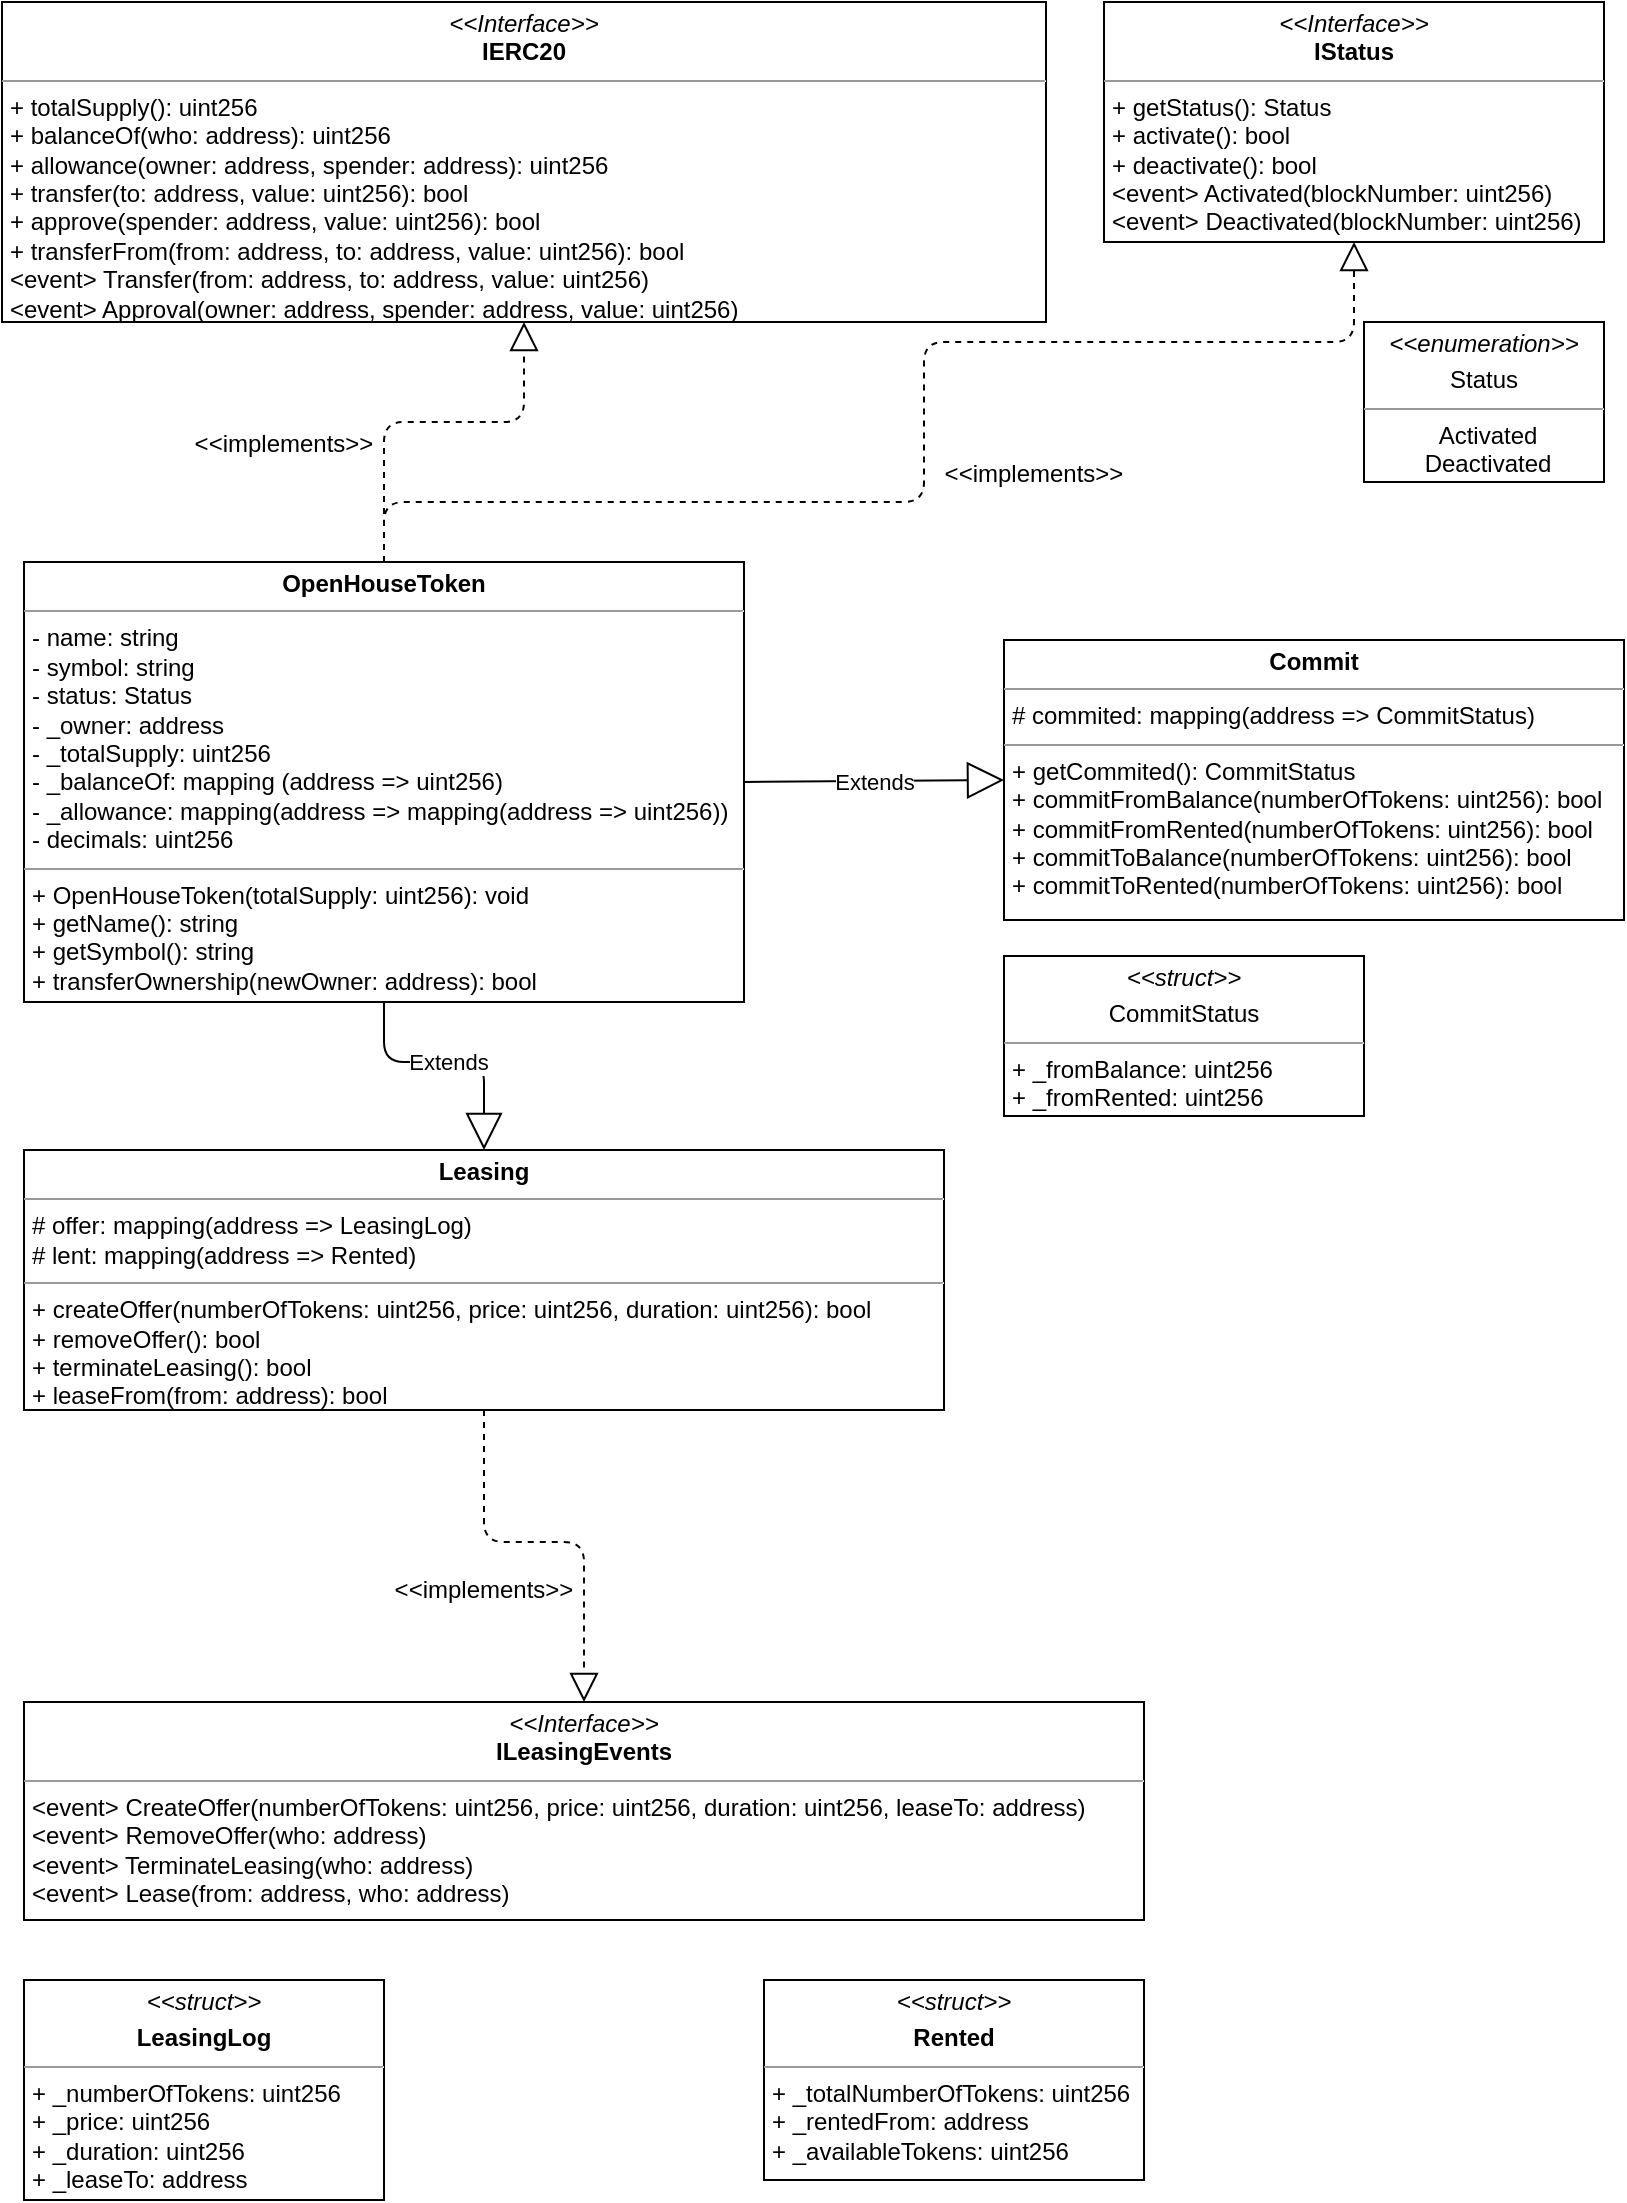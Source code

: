 <mxfile version="10.6.0" type="device"><diagram id="7WbysznEjbFOMzd1XnKt" name="Page-1"><mxGraphModel dx="1394" dy="768" grid="1" gridSize="10" guides="1" tooltips="1" connect="1" arrows="1" fold="1" page="1" pageScale="1" pageWidth="827" pageHeight="1169" math="0" shadow="0"><root><mxCell id="0"/><mxCell id="1" parent="0"/><mxCell id="B_E1CrV0eOcXe67gAG_t-1" value="&lt;p style=&quot;margin: 0px ; margin-top: 4px ; text-align: center&quot;&gt;&lt;b&gt;OpenHouseToken&lt;/b&gt;&lt;/p&gt;&lt;hr size=&quot;1&quot;&gt;&lt;p style=&quot;margin: 0px ; margin-left: 4px&quot;&gt;- name: string&lt;/p&gt;&lt;p style=&quot;margin: 0px ; margin-left: 4px&quot;&gt;- symbol: string&lt;/p&gt;&lt;p style=&quot;margin: 0px ; margin-left: 4px&quot;&gt;- status: Status&lt;br&gt;&lt;/p&gt;&lt;p style=&quot;margin: 0px ; margin-left: 4px&quot;&gt;- _owner: address&lt;/p&gt;&lt;p style=&quot;margin: 0px ; margin-left: 4px&quot;&gt;- _totalSupply: uint256&lt;/p&gt;&lt;p style=&quot;margin: 0px ; margin-left: 4px&quot;&gt;- _balanceOf: mapping (address =&amp;gt; uint256)&lt;/p&gt;&lt;p style=&quot;margin: 0px ; margin-left: 4px&quot;&gt;- _allowance: mapping(address =&amp;gt; mapping(address =&amp;gt; uint256))&lt;/p&gt;&lt;p style=&quot;margin: 0px ; margin-left: 4px&quot;&gt;- decimals: uint256&lt;/p&gt;&lt;hr size=&quot;1&quot;&gt;&lt;p style=&quot;margin: 0px ; margin-left: 4px&quot;&gt;+ OpenHouseToken(totalSupply: uint256): void&lt;/p&gt;&lt;p style=&quot;margin: 0px ; margin-left: 4px&quot;&gt;+ getName(): string&lt;/p&gt;&lt;p style=&quot;margin: 0px ; margin-left: 4px&quot;&gt;+ getSymbol(): string&lt;/p&gt;&lt;p style=&quot;margin: 0px ; margin-left: 4px&quot;&gt;+ transferOwnership(newOwner: address): bool&lt;/p&gt;" style="verticalAlign=top;align=left;overflow=fill;fontSize=12;fontFamily=Helvetica;html=1;" parent="1" vertex="1"><mxGeometry x="20" y="290" width="360" height="220" as="geometry"/></mxCell><mxCell id="B_E1CrV0eOcXe67gAG_t-4" value="&lt;p style=&quot;margin: 0px ; margin-top: 4px ; text-align: center&quot;&gt;&lt;i&gt;&amp;lt;&amp;lt;Interface&amp;gt;&amp;gt;&lt;/i&gt;&lt;br&gt;&lt;b&gt;IERC20&lt;/b&gt;&lt;/p&gt;&lt;hr size=&quot;1&quot;&gt;&lt;p style=&quot;margin: 0px ; margin-left: 4px&quot;&gt;+ totalSupply(): uint256&lt;br&gt;+ balanceOf(who: address): uint256&lt;/p&gt;&lt;p style=&quot;margin: 0px ; margin-left: 4px&quot;&gt;+ allowance(owner: address, spender: address): uint256&lt;/p&gt;&lt;p style=&quot;margin: 0px ; margin-left: 4px&quot;&gt;+ transfer(to: address, value: uint256): bool&lt;/p&gt;&lt;p style=&quot;margin: 0px ; margin-left: 4px&quot;&gt;+ approve(spender: address, value: uint256): bool&lt;/p&gt;&lt;p style=&quot;margin: 0px ; margin-left: 4px&quot;&gt;+ transferFrom(from: address, to: address, value: uint256): bool&lt;/p&gt;&lt;p style=&quot;margin: 0px ; margin-left: 4px&quot;&gt;&amp;lt;event&amp;gt; Transfer(from: address, to: address, value: uint256)&lt;/p&gt;&lt;p style=&quot;margin: 0px ; margin-left: 4px&quot;&gt;&amp;lt;event&amp;gt; Approval(owner: address, spender: address, value: uint256)&lt;/p&gt;" style="verticalAlign=top;align=left;overflow=fill;fontSize=12;fontFamily=Helvetica;html=1;" parent="1" vertex="1"><mxGeometry x="9" y="10" width="522" height="160" as="geometry"/></mxCell><mxCell id="LQf-pTKTdTnyRFtlEmNz-1" value="" style="endArrow=block;dashed=1;endFill=0;endSize=12;html=1;exitX=0.5;exitY=0;exitDx=0;exitDy=0;entryX=0.5;entryY=1;entryDx=0;entryDy=0;" parent="1" source="B_E1CrV0eOcXe67gAG_t-1" target="B_E1CrV0eOcXe67gAG_t-4" edge="1"><mxGeometry width="160" relative="1" as="geometry"><mxPoint x="320" y="290" as="sourcePoint"/><mxPoint x="480" y="290" as="targetPoint"/><Array as="points"><mxPoint x="200" y="220"/><mxPoint x="270" y="220"/></Array></mxGeometry></mxCell><mxCell id="LQf-pTKTdTnyRFtlEmNz-2" value="&lt;&lt;implements&gt;&gt;" style="text;align=center;fontStyle=0;verticalAlign=middle;spacingLeft=3;spacingRight=3;strokeColor=none;rotatable=0;points=[[0,0.5],[1,0.5]];portConstraint=eastwest;" parent="1" vertex="1"><mxGeometry x="110" y="217" width="80" height="26" as="geometry"/></mxCell><mxCell id="T7nPXZWKhu38skgBOuPw-1" value="&lt;p style=&quot;margin: 0px ; margin-top: 4px ; text-align: center&quot;&gt;&lt;b&gt;Leasing&lt;/b&gt;&lt;/p&gt;&lt;hr size=&quot;1&quot;&gt;&lt;p style=&quot;margin: 0px ; margin-left: 4px&quot;&gt;# offer: mapping(address =&amp;gt; LeasingLog)&lt;/p&gt;&lt;p style=&quot;margin: 0px ; margin-left: 4px&quot;&gt;# lent: mapping(address =&amp;gt; Rented)&lt;/p&gt;&lt;hr size=&quot;1&quot;&gt;&lt;p style=&quot;margin: 0px ; margin-left: 4px&quot;&gt;+ createOffer(numberOfTokens: uint256, price: uint256, duration: uint256): bool&lt;/p&gt;&lt;p style=&quot;margin: 0px ; margin-left: 4px&quot;&gt;+ removeOffer(): bool&lt;/p&gt;&lt;p style=&quot;margin: 0px ; margin-left: 4px&quot;&gt;+ terminateLeasing(): bool&lt;/p&gt;&lt;p style=&quot;margin: 0px ; margin-left: 4px&quot;&gt;+ leaseFrom(from: address): bool&lt;/p&gt;" style="verticalAlign=top;align=left;overflow=fill;fontSize=12;fontFamily=Helvetica;html=1;" parent="1" vertex="1"><mxGeometry x="20" y="584" width="460" height="130" as="geometry"/></mxCell><mxCell id="T7nPXZWKhu38skgBOuPw-4" value="&lt;p style=&quot;margin: 0px ; margin-top: 4px ; text-align: center&quot;&gt;&lt;i&gt;&amp;lt;&amp;lt;struct&amp;gt;&amp;gt;&lt;/i&gt;&lt;br&gt;&lt;/p&gt;&lt;p style=&quot;margin: 0px ; margin-top: 4px ; text-align: center&quot;&gt;&lt;b&gt;LeasingLog&lt;/b&gt;&lt;/p&gt;&lt;hr size=&quot;1&quot;&gt;&lt;p style=&quot;margin: 0px ; margin-left: 4px&quot;&gt;+ _numberOfTokens: uint256&lt;/p&gt;&lt;p style=&quot;margin: 0px ; margin-left: 4px&quot;&gt;+ _price: uint256&lt;/p&gt;&lt;p style=&quot;margin: 0px ; margin-left: 4px&quot;&gt;+ _duration: uint256&lt;/p&gt;&lt;p style=&quot;margin: 0px ; margin-left: 4px&quot;&gt;+ _leaseTo: address&lt;/p&gt;&lt;p style=&quot;margin: 0px ; margin-left: 4px&quot;&gt;&lt;br&gt;&lt;/p&gt;" style="verticalAlign=top;align=left;overflow=fill;fontSize=12;fontFamily=Helvetica;html=1;" parent="1" vertex="1"><mxGeometry x="20" y="999" width="180" height="110" as="geometry"/></mxCell><mxCell id="T7nPXZWKhu38skgBOuPw-5" value="Extends" style="endArrow=block;endSize=16;endFill=0;html=1;exitX=0.5;exitY=1;exitDx=0;exitDy=0;entryX=0.5;entryY=0;entryDx=0;entryDy=0;" parent="1" source="B_E1CrV0eOcXe67gAG_t-1" target="T7nPXZWKhu38skgBOuPw-1" edge="1"><mxGeometry width="160" relative="1" as="geometry"><mxPoint x="300" y="830" as="sourcePoint"/><mxPoint x="460" y="830" as="targetPoint"/><Array as="points"><mxPoint x="200" y="540"/><mxPoint x="250" y="540"/></Array></mxGeometry></mxCell><mxCell id="T7nPXZWKhu38skgBOuPw-6" value="&lt;p style=&quot;margin: 0px ; margin-top: 4px ; text-align: center&quot;&gt;&lt;i&gt;&amp;lt;&amp;lt;Interface&amp;gt;&amp;gt;&lt;/i&gt;&lt;br&gt;&lt;b&gt;ILeasingEvents&lt;/b&gt;&lt;/p&gt;&lt;hr size=&quot;1&quot;&gt;&lt;p style=&quot;margin: 0px ; margin-left: 4px&quot;&gt;&amp;lt;event&amp;gt; CreateOffer(numberOfTokens: uint256, price: uint256, duration: uint256, leaseTo: address)&lt;br&gt;&amp;lt;event&amp;gt; RemoveOffer(who: address)&lt;/p&gt;&lt;p style=&quot;margin: 0px ; margin-left: 4px&quot;&gt;&amp;lt;event&amp;gt; TerminateLeasing(who: address)&lt;/p&gt;&lt;p style=&quot;margin: 0px ; margin-left: 4px&quot;&gt;&amp;lt;event&amp;gt; Lease(from: address, who: address)&lt;/p&gt;" style="verticalAlign=top;align=left;overflow=fill;fontSize=12;fontFamily=Helvetica;html=1;" parent="1" vertex="1"><mxGeometry x="20" y="860" width="560" height="109" as="geometry"/></mxCell><mxCell id="T7nPXZWKhu38skgBOuPw-7" value="" style="endArrow=block;dashed=1;endFill=0;endSize=12;html=1;exitX=0.5;exitY=1;exitDx=0;exitDy=0;entryX=0.5;entryY=0;entryDx=0;entryDy=0;" parent="1" source="T7nPXZWKhu38skgBOuPw-1" target="T7nPXZWKhu38skgBOuPw-6" edge="1"><mxGeometry width="160" relative="1" as="geometry"><mxPoint x="200" y="1060" as="sourcePoint"/><mxPoint x="360" y="1060" as="targetPoint"/><Array as="points"><mxPoint x="250" y="780"/><mxPoint x="300" y="780"/></Array></mxGeometry></mxCell><mxCell id="T7nPXZWKhu38skgBOuPw-8" value="&lt;p style=&quot;margin: 0px ; margin-top: 4px ; text-align: center&quot;&gt;&lt;b&gt;Commit&lt;/b&gt;&lt;/p&gt;&lt;hr size=&quot;1&quot;&gt;&lt;p style=&quot;margin: 0px ; margin-left: 4px&quot;&gt;# commited: mapping(address =&amp;gt; CommitStatus)&lt;/p&gt;&lt;hr size=&quot;1&quot;&gt;&lt;p style=&quot;margin: 0px ; margin-left: 4px&quot;&gt;+ getCommited(): CommitStatus&lt;br&gt;&lt;/p&gt;&lt;p style=&quot;margin: 0px ; margin-left: 4px&quot;&gt;+ commitFromBalance(numberOfTokens: uint256): bool&lt;/p&gt;&lt;p style=&quot;margin: 0px ; margin-left: 4px&quot;&gt;+ commitFromRented(numberOfTokens: uint256): bool&lt;/p&gt;&lt;p style=&quot;margin: 0px ; margin-left: 4px&quot;&gt;+ commitToBalance(numberOfTokens: uint256): bool&lt;/p&gt;&lt;p style=&quot;margin: 0px ; margin-left: 4px&quot;&gt;+ commitToRented(numberOfTokens: uint256): bool&lt;/p&gt;" style="verticalAlign=top;align=left;overflow=fill;fontSize=12;fontFamily=Helvetica;html=1;" parent="1" vertex="1"><mxGeometry x="510" y="329" width="310" height="140" as="geometry"/></mxCell><mxCell id="T7nPXZWKhu38skgBOuPw-9" value="&lt;p style=&quot;margin: 0px ; margin-top: 4px ; text-align: center&quot;&gt;&lt;i&gt;&amp;lt;&amp;lt;struct&amp;gt;&amp;gt;&lt;/i&gt;&lt;br&gt;&lt;/p&gt;&lt;p style=&quot;margin: 0px ; margin-top: 4px ; text-align: center&quot;&gt;&lt;span&gt;CommitStatus&lt;/span&gt;&lt;br&gt;&lt;/p&gt;&lt;hr size=&quot;1&quot;&gt;&lt;p style=&quot;margin: 0px ; margin-left: 4px&quot;&gt;+ _fromBalance: uint256&lt;/p&gt;&lt;p style=&quot;margin: 0px ; margin-left: 4px&quot;&gt;+ _fromRented: uint256&lt;/p&gt;&lt;p style=&quot;margin: 0px ; margin-left: 4px&quot;&gt;&lt;br&gt;&lt;/p&gt;" style="verticalAlign=top;align=left;overflow=fill;fontSize=12;fontFamily=Helvetica;html=1;" parent="1" vertex="1"><mxGeometry x="510" y="487" width="180" height="80" as="geometry"/></mxCell><mxCell id="T7nPXZWKhu38skgBOuPw-10" value="&lt;p style=&quot;margin: 0px ; margin-top: 4px ; text-align: center&quot;&gt;&lt;i&gt;&amp;lt;&amp;lt;struct&amp;gt;&amp;gt;&lt;/i&gt;&lt;br&gt;&lt;/p&gt;&lt;p style=&quot;margin: 0px ; margin-top: 4px ; text-align: center&quot;&gt;&lt;b&gt;Rented&lt;/b&gt;&lt;/p&gt;&lt;hr size=&quot;1&quot;&gt;&lt;p style=&quot;margin: 0px ; margin-left: 4px&quot;&gt;+ _totalNumberOfTokens: uint256&lt;/p&gt;&lt;p style=&quot;margin: 0px ; margin-left: 4px&quot;&gt;+ _rentedFrom: address&lt;/p&gt;&lt;p style=&quot;margin: 0px ; margin-left: 4px&quot;&gt;+ _availableTokens: uint256&lt;/p&gt;&lt;p style=&quot;margin: 0px ; margin-left: 4px&quot;&gt;&lt;br&gt;&lt;/p&gt;" style="verticalAlign=top;align=left;overflow=fill;fontSize=12;fontFamily=Helvetica;html=1;" parent="1" vertex="1"><mxGeometry x="390" y="999" width="190" height="100" as="geometry"/></mxCell><mxCell id="T7nPXZWKhu38skgBOuPw-13" value="Extends" style="endArrow=block;endSize=16;endFill=0;html=1;exitX=1;exitY=0.5;exitDx=0;exitDy=0;entryX=0;entryY=0.5;entryDx=0;entryDy=0;" parent="1" source="B_E1CrV0eOcXe67gAG_t-1" target="T7nPXZWKhu38skgBOuPw-8" edge="1"><mxGeometry width="160" relative="1" as="geometry"><mxPoint x="420" y="510" as="sourcePoint"/><mxPoint x="580" y="510" as="targetPoint"/></mxGeometry></mxCell><mxCell id="T7nPXZWKhu38skgBOuPw-14" value="&lt;&lt;implements&gt;&gt;" style="text;align=center;fontStyle=0;verticalAlign=middle;spacingLeft=3;spacingRight=3;strokeColor=none;rotatable=0;points=[[0,0.5],[1,0.5]];portConstraint=eastwest;" parent="1" vertex="1"><mxGeometry x="210" y="790" width="80" height="26" as="geometry"/></mxCell><mxCell id="rHjwUtVMRbpeYyq84Y9u-1" value="&lt;p style=&quot;margin: 0px ; margin-top: 4px ; text-align: center&quot;&gt;&lt;i&gt;&amp;lt;&amp;lt;Interface&amp;gt;&amp;gt;&lt;/i&gt;&lt;br&gt;&lt;b&gt;IStatus&lt;/b&gt;&lt;/p&gt;&lt;hr size=&quot;1&quot;&gt;&lt;p style=&quot;margin: 0px ; margin-left: 4px&quot;&gt;+ getStatus(): Status&lt;br&gt;+ activate(): bool&lt;/p&gt;&lt;p style=&quot;margin: 0px ; margin-left: 4px&quot;&gt;+ deactivate(): bool&lt;/p&gt;&lt;p style=&quot;margin: 0px ; margin-left: 4px&quot;&gt;&amp;lt;event&amp;gt; Activated(blockNumber: uint256)&lt;/p&gt;&lt;p style=&quot;margin: 0px ; margin-left: 4px&quot;&gt;&amp;lt;event&amp;gt; Deactivated(blockNumber: uint256)&lt;/p&gt;" style="verticalAlign=top;align=left;overflow=fill;fontSize=12;fontFamily=Helvetica;html=1;" vertex="1" parent="1"><mxGeometry x="560" y="10" width="250" height="120" as="geometry"/></mxCell><mxCell id="rHjwUtVMRbpeYyq84Y9u-2" value="&lt;p style=&quot;margin: 0px ; margin-top: 4px ; text-align: center&quot;&gt;&lt;i&gt;&amp;lt;&amp;lt;enumeration&amp;gt;&amp;gt;&lt;/i&gt;&lt;br&gt;&lt;/p&gt;&lt;p style=&quot;margin: 0px ; margin-top: 4px ; text-align: center&quot;&gt;&lt;span&gt;Status&lt;/span&gt;&lt;br&gt;&lt;/p&gt;&lt;hr size=&quot;1&quot;&gt;&lt;p style=&quot;text-align: center ; margin: 0px 0px 0px 4px&quot;&gt;Activated&lt;/p&gt;&lt;p style=&quot;text-align: center ; margin: 0px 0px 0px 4px&quot;&gt;Deactivated&lt;/p&gt;&lt;p style=&quot;text-align: center ; margin: 0px 0px 0px 4px&quot;&gt;&lt;br&gt;&lt;/p&gt;" style="verticalAlign=top;align=left;overflow=fill;fontSize=12;fontFamily=Helvetica;html=1;" vertex="1" parent="1"><mxGeometry x="690" y="170" width="120" height="80" as="geometry"/></mxCell><mxCell id="rHjwUtVMRbpeYyq84Y9u-3" value="" style="endArrow=block;dashed=1;endFill=0;endSize=12;html=1;exitX=0.5;exitY=0;exitDx=0;exitDy=0;entryX=0.5;entryY=1;entryDx=0;entryDy=0;" edge="1" parent="1" source="B_E1CrV0eOcXe67gAG_t-1" target="rHjwUtVMRbpeYyq84Y9u-1"><mxGeometry width="160" relative="1" as="geometry"><mxPoint x="480" y="230" as="sourcePoint"/><mxPoint x="640" y="230" as="targetPoint"/><Array as="points"><mxPoint x="200" y="260"/><mxPoint x="470" y="260"/><mxPoint x="470" y="180"/><mxPoint x="685" y="180"/></Array></mxGeometry></mxCell><mxCell id="rHjwUtVMRbpeYyq84Y9u-4" value="&lt;&lt;implements&gt;&gt;" style="text;align=center;fontStyle=0;verticalAlign=middle;spacingLeft=3;spacingRight=3;strokeColor=none;rotatable=0;points=[[0,0.5],[1,0.5]];portConstraint=eastwest;" vertex="1" parent="1"><mxGeometry x="485" y="232" width="80" height="26" as="geometry"/></mxCell></root></mxGraphModel></diagram></mxfile>